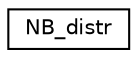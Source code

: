 digraph "Иерархия классов. Графический вид."
{
 // LATEX_PDF_SIZE
  edge [fontname="Helvetica",fontsize="10",labelfontname="Helvetica",labelfontsize="10"];
  node [fontname="Helvetica",fontsize="10",shape=record];
  rankdir="LR";
  Node0 [label="NB_distr",height=0.2,width=0.4,color="black", fillcolor="white", style="filled",URL="$classNB__distr.html",tooltip="Класс, содержащий параметры отрицательно-биномиального распределения и вычисляющий его вероятности."];
}
